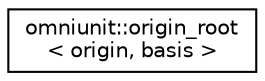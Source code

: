 digraph "Graphical Class Hierarchy"
{
  edge [fontname="Helvetica",fontsize="10",labelfontname="Helvetica",labelfontsize="10"];
  node [fontname="Helvetica",fontsize="10",shape=record];
  rankdir="LR";
  Node0 [label="omniunit::origin_root\l\< origin, basis \>",height=0.2,width=0.4,color="black", fillcolor="white", style="filled",URL="$structomniunit_1_1origin__root.html"];
}
